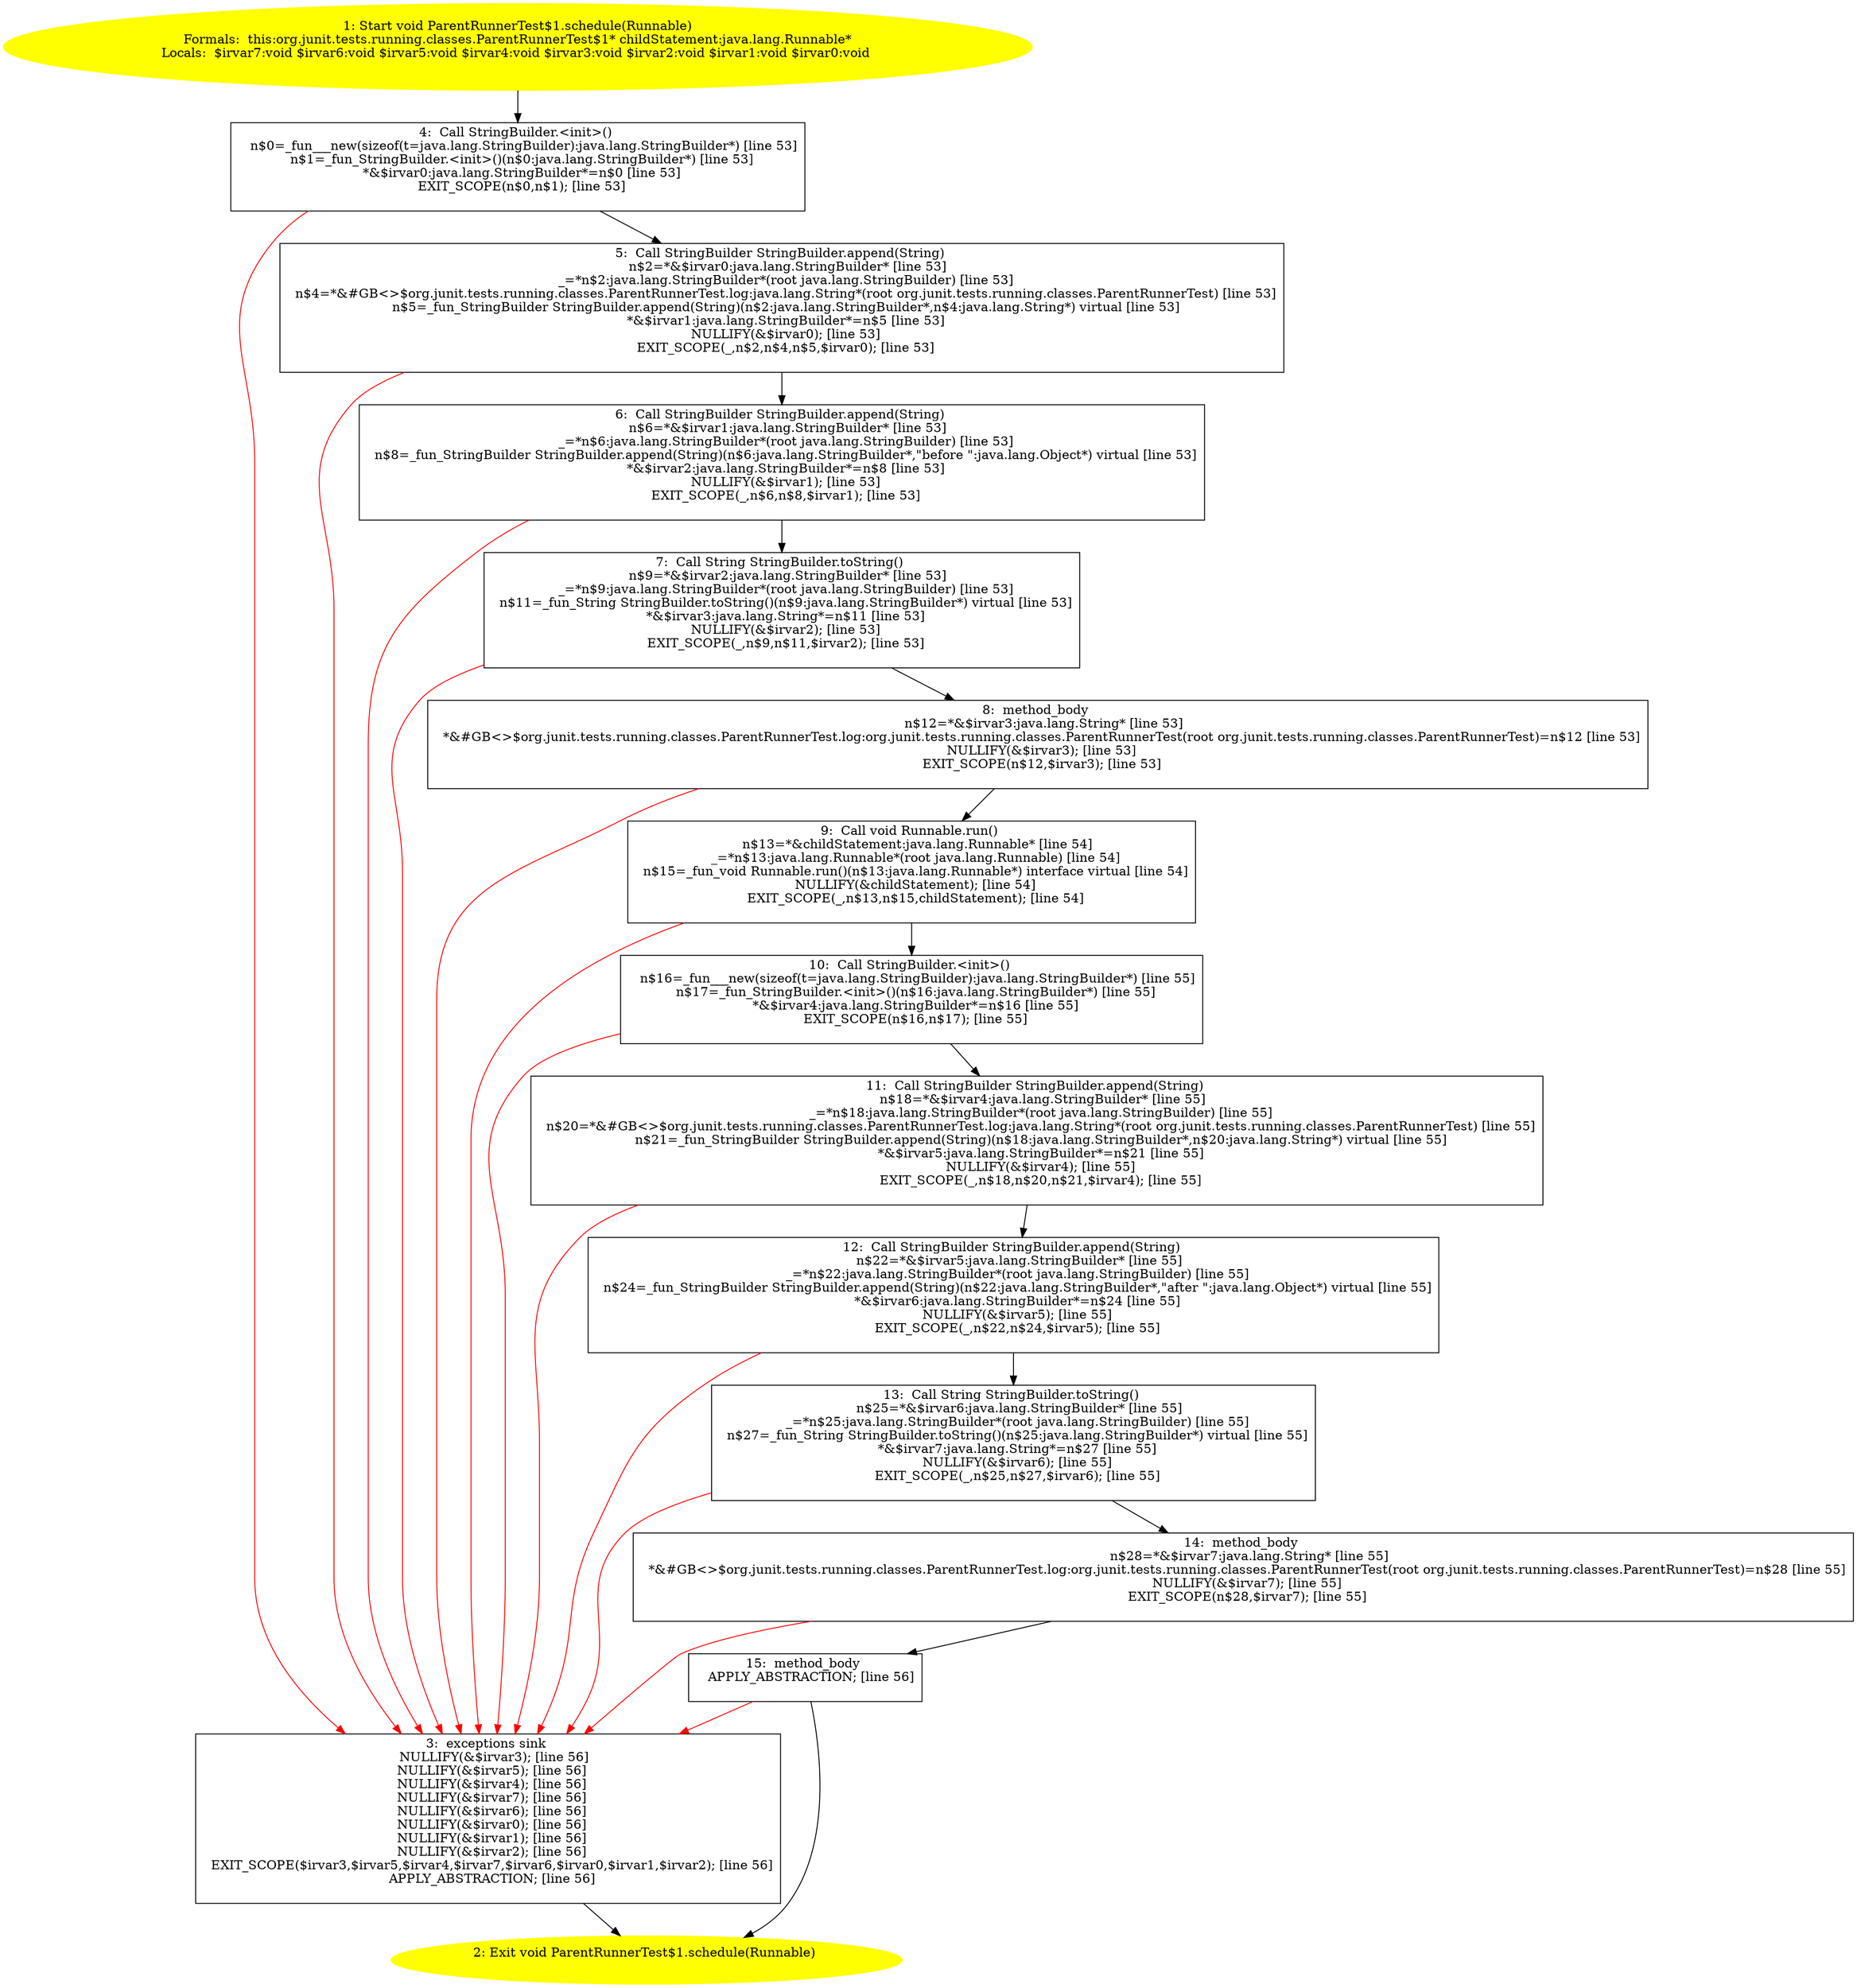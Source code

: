 /* @generated */
digraph cfg {
"org.junit.tests.running.classes.ParentRunnerTest$1.schedule(java.lang.Runnable):void.3754be8eb86dfef1c82fd7b045e8456a_1" [label="1: Start void ParentRunnerTest$1.schedule(Runnable)\nFormals:  this:org.junit.tests.running.classes.ParentRunnerTest$1* childStatement:java.lang.Runnable*\nLocals:  $irvar7:void $irvar6:void $irvar5:void $irvar4:void $irvar3:void $irvar2:void $irvar1:void $irvar0:void \n  " color=yellow style=filled]
	

	 "org.junit.tests.running.classes.ParentRunnerTest$1.schedule(java.lang.Runnable):void.3754be8eb86dfef1c82fd7b045e8456a_1" -> "org.junit.tests.running.classes.ParentRunnerTest$1.schedule(java.lang.Runnable):void.3754be8eb86dfef1c82fd7b045e8456a_4" ;
"org.junit.tests.running.classes.ParentRunnerTest$1.schedule(java.lang.Runnable):void.3754be8eb86dfef1c82fd7b045e8456a_2" [label="2: Exit void ParentRunnerTest$1.schedule(Runnable) \n  " color=yellow style=filled]
	

"org.junit.tests.running.classes.ParentRunnerTest$1.schedule(java.lang.Runnable):void.3754be8eb86dfef1c82fd7b045e8456a_3" [label="3:  exceptions sink \n   NULLIFY(&$irvar3); [line 56]\n  NULLIFY(&$irvar5); [line 56]\n  NULLIFY(&$irvar4); [line 56]\n  NULLIFY(&$irvar7); [line 56]\n  NULLIFY(&$irvar6); [line 56]\n  NULLIFY(&$irvar0); [line 56]\n  NULLIFY(&$irvar1); [line 56]\n  NULLIFY(&$irvar2); [line 56]\n  EXIT_SCOPE($irvar3,$irvar5,$irvar4,$irvar7,$irvar6,$irvar0,$irvar1,$irvar2); [line 56]\n  APPLY_ABSTRACTION; [line 56]\n " shape="box"]
	

	 "org.junit.tests.running.classes.ParentRunnerTest$1.schedule(java.lang.Runnable):void.3754be8eb86dfef1c82fd7b045e8456a_3" -> "org.junit.tests.running.classes.ParentRunnerTest$1.schedule(java.lang.Runnable):void.3754be8eb86dfef1c82fd7b045e8456a_2" ;
"org.junit.tests.running.classes.ParentRunnerTest$1.schedule(java.lang.Runnable):void.3754be8eb86dfef1c82fd7b045e8456a_4" [label="4:  Call StringBuilder.<init>() \n   n$0=_fun___new(sizeof(t=java.lang.StringBuilder):java.lang.StringBuilder*) [line 53]\n  n$1=_fun_StringBuilder.<init>()(n$0:java.lang.StringBuilder*) [line 53]\n  *&$irvar0:java.lang.StringBuilder*=n$0 [line 53]\n  EXIT_SCOPE(n$0,n$1); [line 53]\n " shape="box"]
	

	 "org.junit.tests.running.classes.ParentRunnerTest$1.schedule(java.lang.Runnable):void.3754be8eb86dfef1c82fd7b045e8456a_4" -> "org.junit.tests.running.classes.ParentRunnerTest$1.schedule(java.lang.Runnable):void.3754be8eb86dfef1c82fd7b045e8456a_5" ;
	 "org.junit.tests.running.classes.ParentRunnerTest$1.schedule(java.lang.Runnable):void.3754be8eb86dfef1c82fd7b045e8456a_4" -> "org.junit.tests.running.classes.ParentRunnerTest$1.schedule(java.lang.Runnable):void.3754be8eb86dfef1c82fd7b045e8456a_3" [color="red" ];
"org.junit.tests.running.classes.ParentRunnerTest$1.schedule(java.lang.Runnable):void.3754be8eb86dfef1c82fd7b045e8456a_5" [label="5:  Call StringBuilder StringBuilder.append(String) \n   n$2=*&$irvar0:java.lang.StringBuilder* [line 53]\n  _=*n$2:java.lang.StringBuilder*(root java.lang.StringBuilder) [line 53]\n  n$4=*&#GB<>$org.junit.tests.running.classes.ParentRunnerTest.log:java.lang.String*(root org.junit.tests.running.classes.ParentRunnerTest) [line 53]\n  n$5=_fun_StringBuilder StringBuilder.append(String)(n$2:java.lang.StringBuilder*,n$4:java.lang.String*) virtual [line 53]\n  *&$irvar1:java.lang.StringBuilder*=n$5 [line 53]\n  NULLIFY(&$irvar0); [line 53]\n  EXIT_SCOPE(_,n$2,n$4,n$5,$irvar0); [line 53]\n " shape="box"]
	

	 "org.junit.tests.running.classes.ParentRunnerTest$1.schedule(java.lang.Runnable):void.3754be8eb86dfef1c82fd7b045e8456a_5" -> "org.junit.tests.running.classes.ParentRunnerTest$1.schedule(java.lang.Runnable):void.3754be8eb86dfef1c82fd7b045e8456a_6" ;
	 "org.junit.tests.running.classes.ParentRunnerTest$1.schedule(java.lang.Runnable):void.3754be8eb86dfef1c82fd7b045e8456a_5" -> "org.junit.tests.running.classes.ParentRunnerTest$1.schedule(java.lang.Runnable):void.3754be8eb86dfef1c82fd7b045e8456a_3" [color="red" ];
"org.junit.tests.running.classes.ParentRunnerTest$1.schedule(java.lang.Runnable):void.3754be8eb86dfef1c82fd7b045e8456a_6" [label="6:  Call StringBuilder StringBuilder.append(String) \n   n$6=*&$irvar1:java.lang.StringBuilder* [line 53]\n  _=*n$6:java.lang.StringBuilder*(root java.lang.StringBuilder) [line 53]\n  n$8=_fun_StringBuilder StringBuilder.append(String)(n$6:java.lang.StringBuilder*,\"before \":java.lang.Object*) virtual [line 53]\n  *&$irvar2:java.lang.StringBuilder*=n$8 [line 53]\n  NULLIFY(&$irvar1); [line 53]\n  EXIT_SCOPE(_,n$6,n$8,$irvar1); [line 53]\n " shape="box"]
	

	 "org.junit.tests.running.classes.ParentRunnerTest$1.schedule(java.lang.Runnable):void.3754be8eb86dfef1c82fd7b045e8456a_6" -> "org.junit.tests.running.classes.ParentRunnerTest$1.schedule(java.lang.Runnable):void.3754be8eb86dfef1c82fd7b045e8456a_7" ;
	 "org.junit.tests.running.classes.ParentRunnerTest$1.schedule(java.lang.Runnable):void.3754be8eb86dfef1c82fd7b045e8456a_6" -> "org.junit.tests.running.classes.ParentRunnerTest$1.schedule(java.lang.Runnable):void.3754be8eb86dfef1c82fd7b045e8456a_3" [color="red" ];
"org.junit.tests.running.classes.ParentRunnerTest$1.schedule(java.lang.Runnable):void.3754be8eb86dfef1c82fd7b045e8456a_7" [label="7:  Call String StringBuilder.toString() \n   n$9=*&$irvar2:java.lang.StringBuilder* [line 53]\n  _=*n$9:java.lang.StringBuilder*(root java.lang.StringBuilder) [line 53]\n  n$11=_fun_String StringBuilder.toString()(n$9:java.lang.StringBuilder*) virtual [line 53]\n  *&$irvar3:java.lang.String*=n$11 [line 53]\n  NULLIFY(&$irvar2); [line 53]\n  EXIT_SCOPE(_,n$9,n$11,$irvar2); [line 53]\n " shape="box"]
	

	 "org.junit.tests.running.classes.ParentRunnerTest$1.schedule(java.lang.Runnable):void.3754be8eb86dfef1c82fd7b045e8456a_7" -> "org.junit.tests.running.classes.ParentRunnerTest$1.schedule(java.lang.Runnable):void.3754be8eb86dfef1c82fd7b045e8456a_8" ;
	 "org.junit.tests.running.classes.ParentRunnerTest$1.schedule(java.lang.Runnable):void.3754be8eb86dfef1c82fd7b045e8456a_7" -> "org.junit.tests.running.classes.ParentRunnerTest$1.schedule(java.lang.Runnable):void.3754be8eb86dfef1c82fd7b045e8456a_3" [color="red" ];
"org.junit.tests.running.classes.ParentRunnerTest$1.schedule(java.lang.Runnable):void.3754be8eb86dfef1c82fd7b045e8456a_8" [label="8:  method_body \n   n$12=*&$irvar3:java.lang.String* [line 53]\n  *&#GB<>$org.junit.tests.running.classes.ParentRunnerTest.log:org.junit.tests.running.classes.ParentRunnerTest(root org.junit.tests.running.classes.ParentRunnerTest)=n$12 [line 53]\n  NULLIFY(&$irvar3); [line 53]\n  EXIT_SCOPE(n$12,$irvar3); [line 53]\n " shape="box"]
	

	 "org.junit.tests.running.classes.ParentRunnerTest$1.schedule(java.lang.Runnable):void.3754be8eb86dfef1c82fd7b045e8456a_8" -> "org.junit.tests.running.classes.ParentRunnerTest$1.schedule(java.lang.Runnable):void.3754be8eb86dfef1c82fd7b045e8456a_9" ;
	 "org.junit.tests.running.classes.ParentRunnerTest$1.schedule(java.lang.Runnable):void.3754be8eb86dfef1c82fd7b045e8456a_8" -> "org.junit.tests.running.classes.ParentRunnerTest$1.schedule(java.lang.Runnable):void.3754be8eb86dfef1c82fd7b045e8456a_3" [color="red" ];
"org.junit.tests.running.classes.ParentRunnerTest$1.schedule(java.lang.Runnable):void.3754be8eb86dfef1c82fd7b045e8456a_9" [label="9:  Call void Runnable.run() \n   n$13=*&childStatement:java.lang.Runnable* [line 54]\n  _=*n$13:java.lang.Runnable*(root java.lang.Runnable) [line 54]\n  n$15=_fun_void Runnable.run()(n$13:java.lang.Runnable*) interface virtual [line 54]\n  NULLIFY(&childStatement); [line 54]\n  EXIT_SCOPE(_,n$13,n$15,childStatement); [line 54]\n " shape="box"]
	

	 "org.junit.tests.running.classes.ParentRunnerTest$1.schedule(java.lang.Runnable):void.3754be8eb86dfef1c82fd7b045e8456a_9" -> "org.junit.tests.running.classes.ParentRunnerTest$1.schedule(java.lang.Runnable):void.3754be8eb86dfef1c82fd7b045e8456a_10" ;
	 "org.junit.tests.running.classes.ParentRunnerTest$1.schedule(java.lang.Runnable):void.3754be8eb86dfef1c82fd7b045e8456a_9" -> "org.junit.tests.running.classes.ParentRunnerTest$1.schedule(java.lang.Runnable):void.3754be8eb86dfef1c82fd7b045e8456a_3" [color="red" ];
"org.junit.tests.running.classes.ParentRunnerTest$1.schedule(java.lang.Runnable):void.3754be8eb86dfef1c82fd7b045e8456a_10" [label="10:  Call StringBuilder.<init>() \n   n$16=_fun___new(sizeof(t=java.lang.StringBuilder):java.lang.StringBuilder*) [line 55]\n  n$17=_fun_StringBuilder.<init>()(n$16:java.lang.StringBuilder*) [line 55]\n  *&$irvar4:java.lang.StringBuilder*=n$16 [line 55]\n  EXIT_SCOPE(n$16,n$17); [line 55]\n " shape="box"]
	

	 "org.junit.tests.running.classes.ParentRunnerTest$1.schedule(java.lang.Runnable):void.3754be8eb86dfef1c82fd7b045e8456a_10" -> "org.junit.tests.running.classes.ParentRunnerTest$1.schedule(java.lang.Runnable):void.3754be8eb86dfef1c82fd7b045e8456a_11" ;
	 "org.junit.tests.running.classes.ParentRunnerTest$1.schedule(java.lang.Runnable):void.3754be8eb86dfef1c82fd7b045e8456a_10" -> "org.junit.tests.running.classes.ParentRunnerTest$1.schedule(java.lang.Runnable):void.3754be8eb86dfef1c82fd7b045e8456a_3" [color="red" ];
"org.junit.tests.running.classes.ParentRunnerTest$1.schedule(java.lang.Runnable):void.3754be8eb86dfef1c82fd7b045e8456a_11" [label="11:  Call StringBuilder StringBuilder.append(String) \n   n$18=*&$irvar4:java.lang.StringBuilder* [line 55]\n  _=*n$18:java.lang.StringBuilder*(root java.lang.StringBuilder) [line 55]\n  n$20=*&#GB<>$org.junit.tests.running.classes.ParentRunnerTest.log:java.lang.String*(root org.junit.tests.running.classes.ParentRunnerTest) [line 55]\n  n$21=_fun_StringBuilder StringBuilder.append(String)(n$18:java.lang.StringBuilder*,n$20:java.lang.String*) virtual [line 55]\n  *&$irvar5:java.lang.StringBuilder*=n$21 [line 55]\n  NULLIFY(&$irvar4); [line 55]\n  EXIT_SCOPE(_,n$18,n$20,n$21,$irvar4); [line 55]\n " shape="box"]
	

	 "org.junit.tests.running.classes.ParentRunnerTest$1.schedule(java.lang.Runnable):void.3754be8eb86dfef1c82fd7b045e8456a_11" -> "org.junit.tests.running.classes.ParentRunnerTest$1.schedule(java.lang.Runnable):void.3754be8eb86dfef1c82fd7b045e8456a_12" ;
	 "org.junit.tests.running.classes.ParentRunnerTest$1.schedule(java.lang.Runnable):void.3754be8eb86dfef1c82fd7b045e8456a_11" -> "org.junit.tests.running.classes.ParentRunnerTest$1.schedule(java.lang.Runnable):void.3754be8eb86dfef1c82fd7b045e8456a_3" [color="red" ];
"org.junit.tests.running.classes.ParentRunnerTest$1.schedule(java.lang.Runnable):void.3754be8eb86dfef1c82fd7b045e8456a_12" [label="12:  Call StringBuilder StringBuilder.append(String) \n   n$22=*&$irvar5:java.lang.StringBuilder* [line 55]\n  _=*n$22:java.lang.StringBuilder*(root java.lang.StringBuilder) [line 55]\n  n$24=_fun_StringBuilder StringBuilder.append(String)(n$22:java.lang.StringBuilder*,\"after \":java.lang.Object*) virtual [line 55]\n  *&$irvar6:java.lang.StringBuilder*=n$24 [line 55]\n  NULLIFY(&$irvar5); [line 55]\n  EXIT_SCOPE(_,n$22,n$24,$irvar5); [line 55]\n " shape="box"]
	

	 "org.junit.tests.running.classes.ParentRunnerTest$1.schedule(java.lang.Runnable):void.3754be8eb86dfef1c82fd7b045e8456a_12" -> "org.junit.tests.running.classes.ParentRunnerTest$1.schedule(java.lang.Runnable):void.3754be8eb86dfef1c82fd7b045e8456a_13" ;
	 "org.junit.tests.running.classes.ParentRunnerTest$1.schedule(java.lang.Runnable):void.3754be8eb86dfef1c82fd7b045e8456a_12" -> "org.junit.tests.running.classes.ParentRunnerTest$1.schedule(java.lang.Runnable):void.3754be8eb86dfef1c82fd7b045e8456a_3" [color="red" ];
"org.junit.tests.running.classes.ParentRunnerTest$1.schedule(java.lang.Runnable):void.3754be8eb86dfef1c82fd7b045e8456a_13" [label="13:  Call String StringBuilder.toString() \n   n$25=*&$irvar6:java.lang.StringBuilder* [line 55]\n  _=*n$25:java.lang.StringBuilder*(root java.lang.StringBuilder) [line 55]\n  n$27=_fun_String StringBuilder.toString()(n$25:java.lang.StringBuilder*) virtual [line 55]\n  *&$irvar7:java.lang.String*=n$27 [line 55]\n  NULLIFY(&$irvar6); [line 55]\n  EXIT_SCOPE(_,n$25,n$27,$irvar6); [line 55]\n " shape="box"]
	

	 "org.junit.tests.running.classes.ParentRunnerTest$1.schedule(java.lang.Runnable):void.3754be8eb86dfef1c82fd7b045e8456a_13" -> "org.junit.tests.running.classes.ParentRunnerTest$1.schedule(java.lang.Runnable):void.3754be8eb86dfef1c82fd7b045e8456a_14" ;
	 "org.junit.tests.running.classes.ParentRunnerTest$1.schedule(java.lang.Runnable):void.3754be8eb86dfef1c82fd7b045e8456a_13" -> "org.junit.tests.running.classes.ParentRunnerTest$1.schedule(java.lang.Runnable):void.3754be8eb86dfef1c82fd7b045e8456a_3" [color="red" ];
"org.junit.tests.running.classes.ParentRunnerTest$1.schedule(java.lang.Runnable):void.3754be8eb86dfef1c82fd7b045e8456a_14" [label="14:  method_body \n   n$28=*&$irvar7:java.lang.String* [line 55]\n  *&#GB<>$org.junit.tests.running.classes.ParentRunnerTest.log:org.junit.tests.running.classes.ParentRunnerTest(root org.junit.tests.running.classes.ParentRunnerTest)=n$28 [line 55]\n  NULLIFY(&$irvar7); [line 55]\n  EXIT_SCOPE(n$28,$irvar7); [line 55]\n " shape="box"]
	

	 "org.junit.tests.running.classes.ParentRunnerTest$1.schedule(java.lang.Runnable):void.3754be8eb86dfef1c82fd7b045e8456a_14" -> "org.junit.tests.running.classes.ParentRunnerTest$1.schedule(java.lang.Runnable):void.3754be8eb86dfef1c82fd7b045e8456a_15" ;
	 "org.junit.tests.running.classes.ParentRunnerTest$1.schedule(java.lang.Runnable):void.3754be8eb86dfef1c82fd7b045e8456a_14" -> "org.junit.tests.running.classes.ParentRunnerTest$1.schedule(java.lang.Runnable):void.3754be8eb86dfef1c82fd7b045e8456a_3" [color="red" ];
"org.junit.tests.running.classes.ParentRunnerTest$1.schedule(java.lang.Runnable):void.3754be8eb86dfef1c82fd7b045e8456a_15" [label="15:  method_body \n   APPLY_ABSTRACTION; [line 56]\n " shape="box"]
	

	 "org.junit.tests.running.classes.ParentRunnerTest$1.schedule(java.lang.Runnable):void.3754be8eb86dfef1c82fd7b045e8456a_15" -> "org.junit.tests.running.classes.ParentRunnerTest$1.schedule(java.lang.Runnable):void.3754be8eb86dfef1c82fd7b045e8456a_2" ;
	 "org.junit.tests.running.classes.ParentRunnerTest$1.schedule(java.lang.Runnable):void.3754be8eb86dfef1c82fd7b045e8456a_15" -> "org.junit.tests.running.classes.ParentRunnerTest$1.schedule(java.lang.Runnable):void.3754be8eb86dfef1c82fd7b045e8456a_3" [color="red" ];
}
